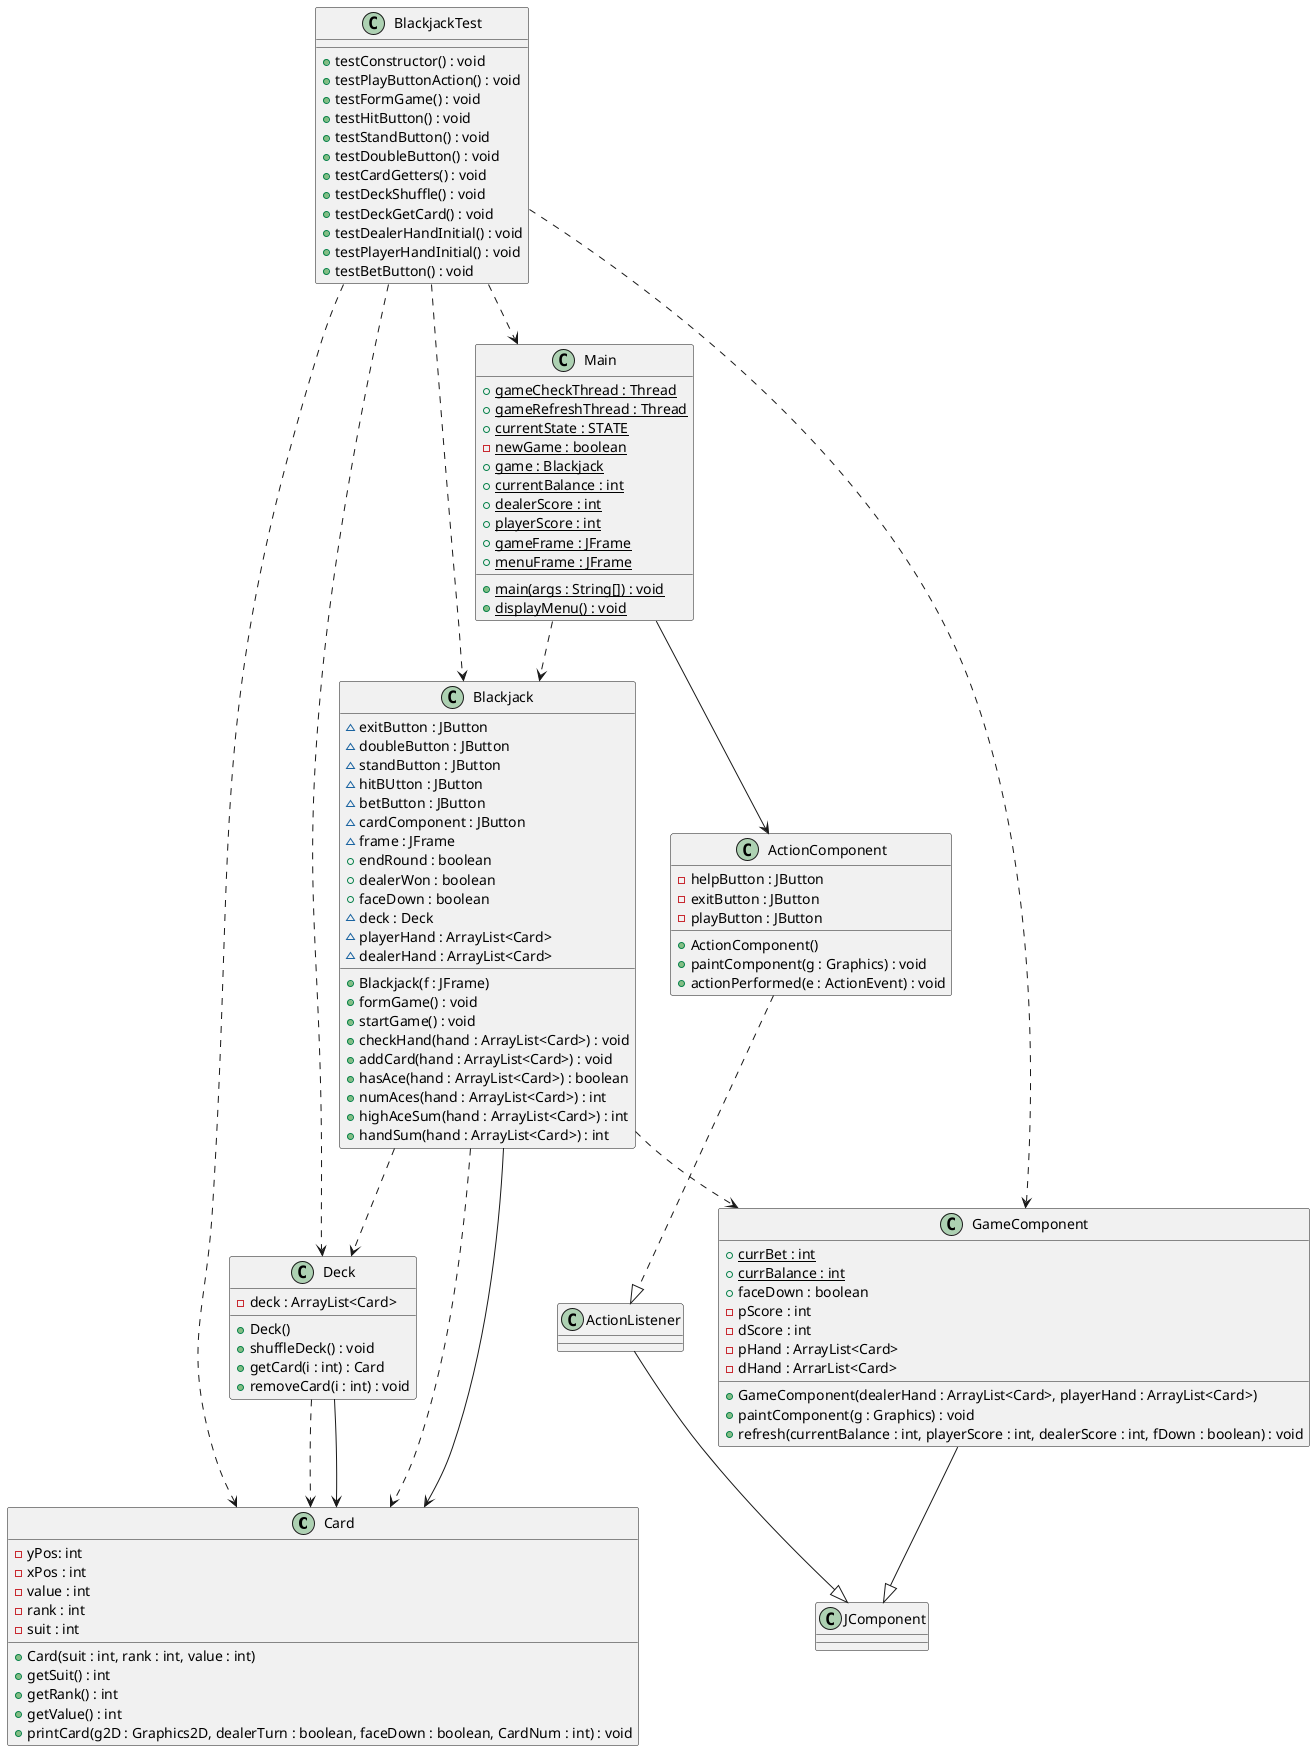 @startuml
class Card {
-yPos: int
-xPos : int
-value : int
-rank : int
-suit : int
+{method} Card(suit : int, rank : int, value : int)
+getSuit() : int
+getRank() : int
+getValue() : int
+printCard(g2D : Graphics2D, dealerTurn : boolean, faceDown : boolean, CardNum : int) : void
}


class GameComponent {
+{static} currBet : int
+{static} currBalance : int
+faceDown : boolean
-pScore : int
-dScore : int
-pHand : ArrayList<Card>
-dHand : ArrarList<Card>
+{method}GameComponent(dealerHand : ArrayList<Card>, playerHand : ArrayList<Card>)
+paintComponent(g : Graphics) : void
+refresh(currentBalance : int, playerScore : int, dealerScore : int, fDown : boolean) : void
}

class Deck {
-deck : ArrayList<Card>
+{method}Deck()
+shuffleDeck() : void
+getCard(i : int) : Card
+removeCard(i : int) : void
}

class Blackjack{
~exitButton : JButton
~doubleButton : JButton
~standButton : JButton
~hitBUtton : JButton 
~betButton : JButton
~cardComponent : JButton
~frame : JFrame
+endRound : boolean
+dealerWon : boolean
+faceDown : boolean
~deck : Deck
~playerHand : ArrayList<Card>
~dealerHand : ArrayList<Card>
+{method}Blackjack(f : JFrame)
+formGame() : void
+startGame() : void
+checkHand(hand : ArrayList<Card>) : void
+addCard(hand : ArrayList<Card>) : void
+hasAce(hand : ArrayList<Card>) : boolean
+numAces(hand : ArrayList<Card>) : int
+highAceSum(hand : ArrayList<Card>) : int
+handSum(hand : ArrayList<Card>) : int
}

class Main {
+{static}gameCheckThread : Thread
+{static}gameRefreshThread : Thread
+{static}currentState : STATE
-{static}newGame : boolean
+{static}game : Blackjack
+{static}currentBalance : int
+{static}dealerScore : int
+{static}playerScore : int
+{static}gameFrame : JFrame
+{static}menuFrame : JFrame
+{static}{method}main(args : String[]) : void
+{static}displayMenu() : void
}

class ActionComponent {
-helpButton : JButton
-exitButton : JButton
-playButton : JButton
+{method}ActionComponent()
+paintComponent(g : Graphics) : void
+actionPerformed(e : ActionEvent) : void
}

class BlackjackTest {
+{method}testConstructor() : void
+testPlayButtonAction() : void
+testFormGame() : void
+testHitButton() : void
+testStandButton() : void
+testDoubleButton() : void
+testCardGetters() : void
+testDeckShuffle() : void
+testDeckGetCard() : void
+testDealerHandInitial() : void
+testPlayerHandInitial() : void
+testBetButton() : void
}

class JComponent {
}

class ActionListener {
}

Deck ..> Card
Deck --> Card
Main ..> Blackjack
Main --> ActionComponent
Blackjack ..> GameComponent
Blackjack ..> Deck
Blackjack ..> Card
Blackjack --> Card
ActionComponent ..|> ActionListener
ActionListener --|> JComponent
GameComponent --|> JComponent
BlackjackTest ..> Card
BlackjackTest ..> Deck
BlackjackTest ..> Main
BlackjackTest ..> GameComponent
BlackjackTest ..> Blackjack

@enduml
